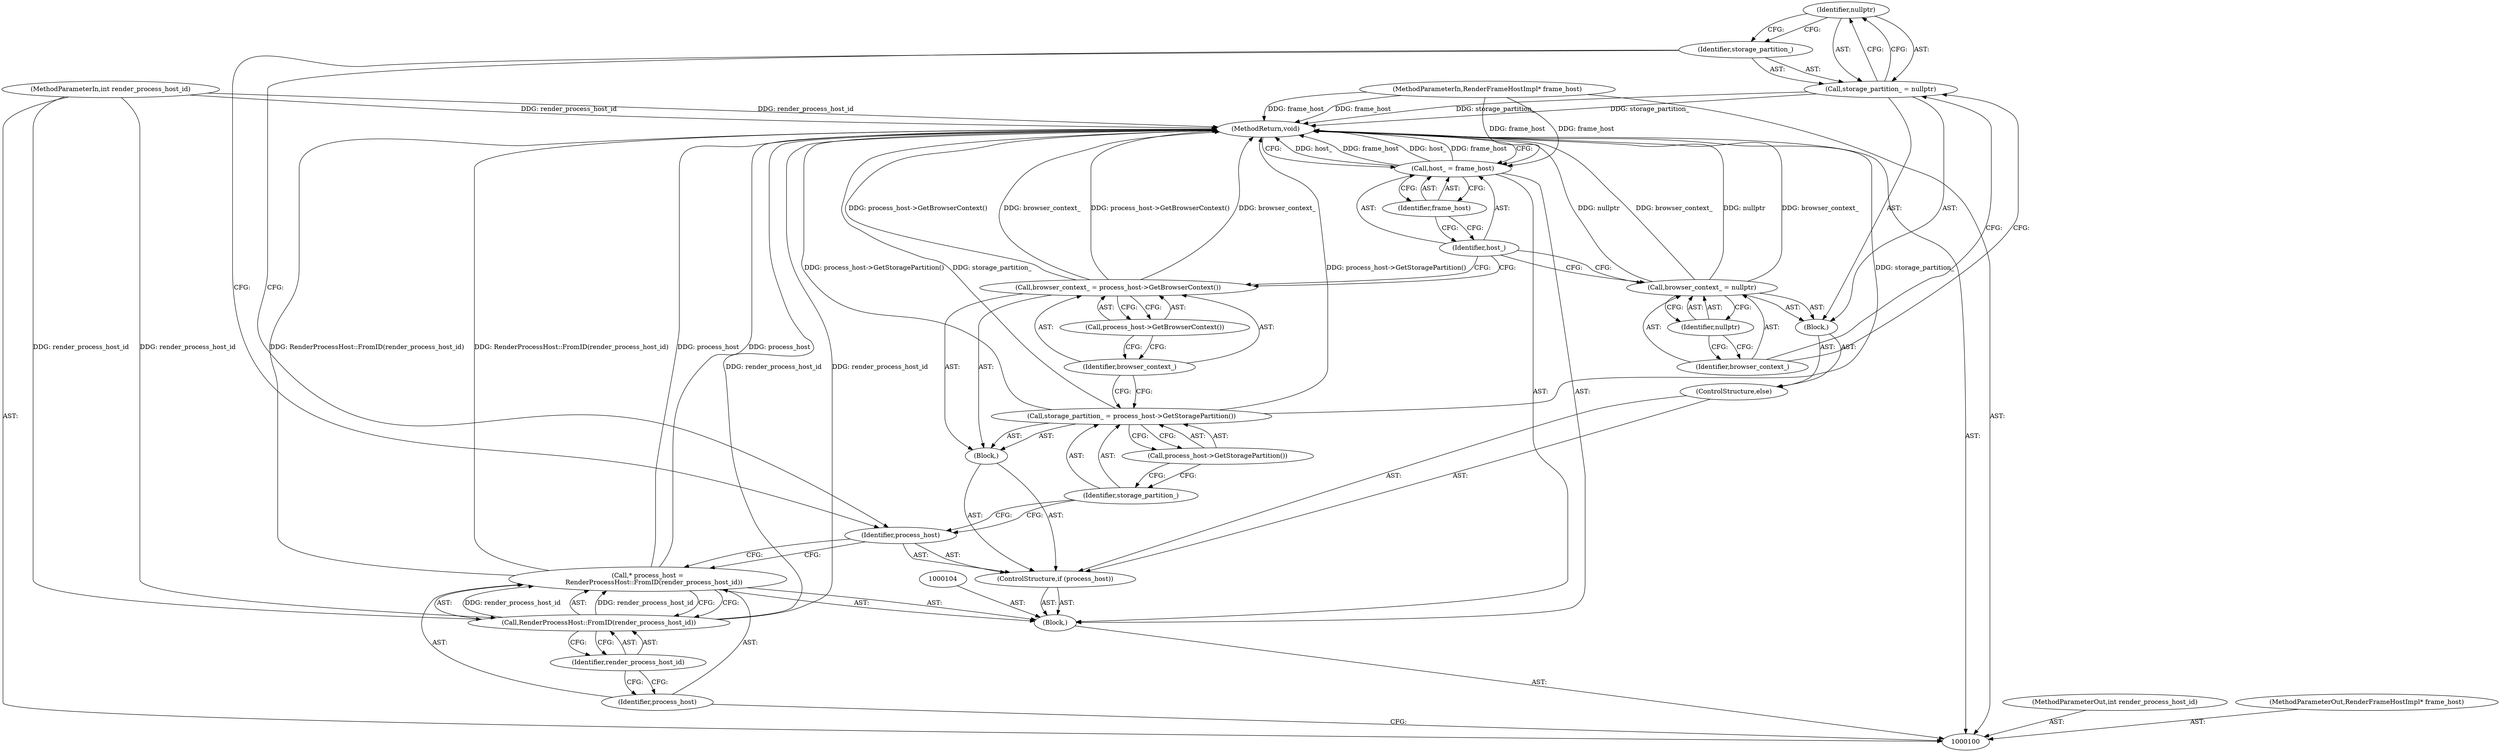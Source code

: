 digraph "0_Chrome_3c8e4852477d5b1e2da877808c998dc57db9460f_22" {
"1000122" [label="(Identifier,nullptr)"];
"1000120" [label="(Call,storage_partition_ = nullptr)"];
"1000121" [label="(Identifier,storage_partition_)"];
"1000125" [label="(Identifier,nullptr)"];
"1000123" [label="(Call,browser_context_ = nullptr)"];
"1000124" [label="(Identifier,browser_context_)"];
"1000128" [label="(Identifier,frame_host)"];
"1000126" [label="(Call,host_ = frame_host)"];
"1000127" [label="(Identifier,host_)"];
"1000129" [label="(MethodReturn,void)"];
"1000101" [label="(MethodParameterIn,int render_process_host_id)"];
"1000151" [label="(MethodParameterOut,int render_process_host_id)"];
"1000102" [label="(MethodParameterIn,RenderFrameHostImpl* frame_host)"];
"1000152" [label="(MethodParameterOut,RenderFrameHostImpl* frame_host)"];
"1000103" [label="(Block,)"];
"1000105" [label="(Call,* process_host =\n      RenderProcessHost::FromID(render_process_host_id))"];
"1000106" [label="(Identifier,process_host)"];
"1000108" [label="(Identifier,render_process_host_id)"];
"1000107" [label="(Call,RenderProcessHost::FromID(render_process_host_id))"];
"1000109" [label="(ControlStructure,if (process_host))"];
"1000111" [label="(Block,)"];
"1000110" [label="(Identifier,process_host)"];
"1000114" [label="(Call,process_host->GetStoragePartition())"];
"1000112" [label="(Call,storage_partition_ = process_host->GetStoragePartition())"];
"1000113" [label="(Identifier,storage_partition_)"];
"1000117" [label="(Call,process_host->GetBrowserContext())"];
"1000115" [label="(Call,browser_context_ = process_host->GetBrowserContext())"];
"1000116" [label="(Identifier,browser_context_)"];
"1000118" [label="(ControlStructure,else)"];
"1000119" [label="(Block,)"];
"1000122" -> "1000120"  [label="AST: "];
"1000122" -> "1000121"  [label="CFG: "];
"1000120" -> "1000122"  [label="CFG: "];
"1000120" -> "1000119"  [label="AST: "];
"1000120" -> "1000122"  [label="CFG: "];
"1000121" -> "1000120"  [label="AST: "];
"1000122" -> "1000120"  [label="AST: "];
"1000124" -> "1000120"  [label="CFG: "];
"1000120" -> "1000129"  [label="DDG: storage_partition_"];
"1000121" -> "1000120"  [label="AST: "];
"1000121" -> "1000110"  [label="CFG: "];
"1000122" -> "1000121"  [label="CFG: "];
"1000125" -> "1000123"  [label="AST: "];
"1000125" -> "1000124"  [label="CFG: "];
"1000123" -> "1000125"  [label="CFG: "];
"1000123" -> "1000119"  [label="AST: "];
"1000123" -> "1000125"  [label="CFG: "];
"1000124" -> "1000123"  [label="AST: "];
"1000125" -> "1000123"  [label="AST: "];
"1000127" -> "1000123"  [label="CFG: "];
"1000123" -> "1000129"  [label="DDG: nullptr"];
"1000123" -> "1000129"  [label="DDG: browser_context_"];
"1000124" -> "1000123"  [label="AST: "];
"1000124" -> "1000120"  [label="CFG: "];
"1000125" -> "1000124"  [label="CFG: "];
"1000128" -> "1000126"  [label="AST: "];
"1000128" -> "1000127"  [label="CFG: "];
"1000126" -> "1000128"  [label="CFG: "];
"1000126" -> "1000103"  [label="AST: "];
"1000126" -> "1000128"  [label="CFG: "];
"1000127" -> "1000126"  [label="AST: "];
"1000128" -> "1000126"  [label="AST: "];
"1000129" -> "1000126"  [label="CFG: "];
"1000126" -> "1000129"  [label="DDG: host_"];
"1000126" -> "1000129"  [label="DDG: frame_host"];
"1000102" -> "1000126"  [label="DDG: frame_host"];
"1000127" -> "1000126"  [label="AST: "];
"1000127" -> "1000115"  [label="CFG: "];
"1000127" -> "1000123"  [label="CFG: "];
"1000128" -> "1000127"  [label="CFG: "];
"1000129" -> "1000100"  [label="AST: "];
"1000129" -> "1000126"  [label="CFG: "];
"1000115" -> "1000129"  [label="DDG: process_host->GetBrowserContext()"];
"1000115" -> "1000129"  [label="DDG: browser_context_"];
"1000123" -> "1000129"  [label="DDG: nullptr"];
"1000123" -> "1000129"  [label="DDG: browser_context_"];
"1000107" -> "1000129"  [label="DDG: render_process_host_id"];
"1000105" -> "1000129"  [label="DDG: RenderProcessHost::FromID(render_process_host_id)"];
"1000105" -> "1000129"  [label="DDG: process_host"];
"1000112" -> "1000129"  [label="DDG: process_host->GetStoragePartition()"];
"1000112" -> "1000129"  [label="DDG: storage_partition_"];
"1000126" -> "1000129"  [label="DDG: host_"];
"1000126" -> "1000129"  [label="DDG: frame_host"];
"1000120" -> "1000129"  [label="DDG: storage_partition_"];
"1000102" -> "1000129"  [label="DDG: frame_host"];
"1000101" -> "1000129"  [label="DDG: render_process_host_id"];
"1000101" -> "1000100"  [label="AST: "];
"1000101" -> "1000129"  [label="DDG: render_process_host_id"];
"1000101" -> "1000107"  [label="DDG: render_process_host_id"];
"1000151" -> "1000100"  [label="AST: "];
"1000102" -> "1000100"  [label="AST: "];
"1000102" -> "1000129"  [label="DDG: frame_host"];
"1000102" -> "1000126"  [label="DDG: frame_host"];
"1000152" -> "1000100"  [label="AST: "];
"1000103" -> "1000100"  [label="AST: "];
"1000104" -> "1000103"  [label="AST: "];
"1000105" -> "1000103"  [label="AST: "];
"1000109" -> "1000103"  [label="AST: "];
"1000126" -> "1000103"  [label="AST: "];
"1000105" -> "1000103"  [label="AST: "];
"1000105" -> "1000107"  [label="CFG: "];
"1000106" -> "1000105"  [label="AST: "];
"1000107" -> "1000105"  [label="AST: "];
"1000110" -> "1000105"  [label="CFG: "];
"1000105" -> "1000129"  [label="DDG: RenderProcessHost::FromID(render_process_host_id)"];
"1000105" -> "1000129"  [label="DDG: process_host"];
"1000107" -> "1000105"  [label="DDG: render_process_host_id"];
"1000106" -> "1000105"  [label="AST: "];
"1000106" -> "1000100"  [label="CFG: "];
"1000108" -> "1000106"  [label="CFG: "];
"1000108" -> "1000107"  [label="AST: "];
"1000108" -> "1000106"  [label="CFG: "];
"1000107" -> "1000108"  [label="CFG: "];
"1000107" -> "1000105"  [label="AST: "];
"1000107" -> "1000108"  [label="CFG: "];
"1000108" -> "1000107"  [label="AST: "];
"1000105" -> "1000107"  [label="CFG: "];
"1000107" -> "1000129"  [label="DDG: render_process_host_id"];
"1000107" -> "1000105"  [label="DDG: render_process_host_id"];
"1000101" -> "1000107"  [label="DDG: render_process_host_id"];
"1000109" -> "1000103"  [label="AST: "];
"1000110" -> "1000109"  [label="AST: "];
"1000111" -> "1000109"  [label="AST: "];
"1000118" -> "1000109"  [label="AST: "];
"1000111" -> "1000109"  [label="AST: "];
"1000112" -> "1000111"  [label="AST: "];
"1000115" -> "1000111"  [label="AST: "];
"1000110" -> "1000109"  [label="AST: "];
"1000110" -> "1000105"  [label="CFG: "];
"1000113" -> "1000110"  [label="CFG: "];
"1000121" -> "1000110"  [label="CFG: "];
"1000114" -> "1000112"  [label="AST: "];
"1000114" -> "1000113"  [label="CFG: "];
"1000112" -> "1000114"  [label="CFG: "];
"1000112" -> "1000111"  [label="AST: "];
"1000112" -> "1000114"  [label="CFG: "];
"1000113" -> "1000112"  [label="AST: "];
"1000114" -> "1000112"  [label="AST: "];
"1000116" -> "1000112"  [label="CFG: "];
"1000112" -> "1000129"  [label="DDG: process_host->GetStoragePartition()"];
"1000112" -> "1000129"  [label="DDG: storage_partition_"];
"1000113" -> "1000112"  [label="AST: "];
"1000113" -> "1000110"  [label="CFG: "];
"1000114" -> "1000113"  [label="CFG: "];
"1000117" -> "1000115"  [label="AST: "];
"1000117" -> "1000116"  [label="CFG: "];
"1000115" -> "1000117"  [label="CFG: "];
"1000115" -> "1000111"  [label="AST: "];
"1000115" -> "1000117"  [label="CFG: "];
"1000116" -> "1000115"  [label="AST: "];
"1000117" -> "1000115"  [label="AST: "];
"1000127" -> "1000115"  [label="CFG: "];
"1000115" -> "1000129"  [label="DDG: process_host->GetBrowserContext()"];
"1000115" -> "1000129"  [label="DDG: browser_context_"];
"1000116" -> "1000115"  [label="AST: "];
"1000116" -> "1000112"  [label="CFG: "];
"1000117" -> "1000116"  [label="CFG: "];
"1000118" -> "1000109"  [label="AST: "];
"1000119" -> "1000118"  [label="AST: "];
"1000119" -> "1000118"  [label="AST: "];
"1000120" -> "1000119"  [label="AST: "];
"1000123" -> "1000119"  [label="AST: "];
}
